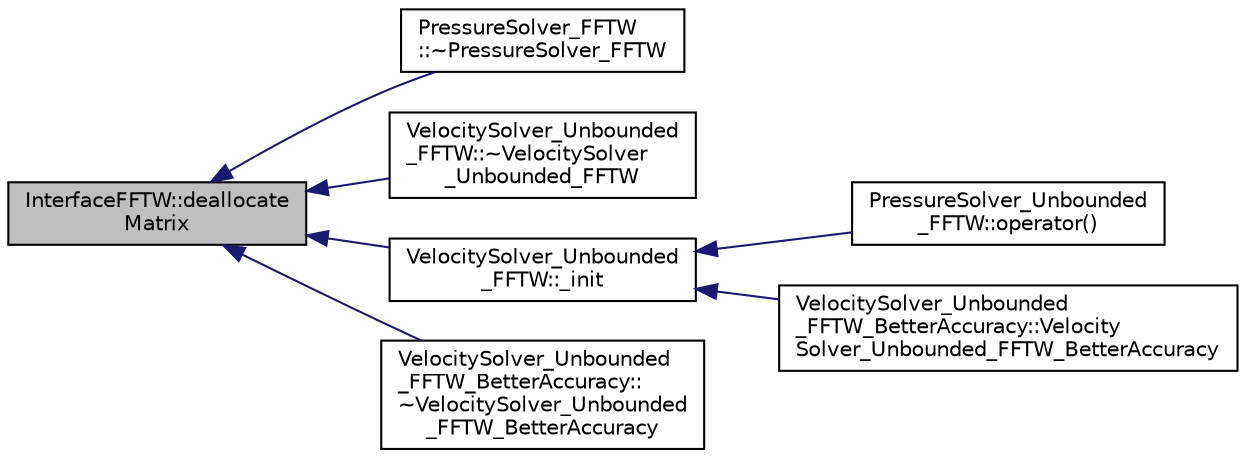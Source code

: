 digraph "InterfaceFFTW::deallocateMatrix"
{
  edge [fontname="Helvetica",fontsize="10",labelfontname="Helvetica",labelfontsize="10"];
  node [fontname="Helvetica",fontsize="10",shape=record];
  rankdir="LR";
  Node1 [label="InterfaceFFTW::deallocate\lMatrix",height=0.2,width=0.4,color="black", fillcolor="grey75", style="filled", fontcolor="black"];
  Node1 -> Node2 [dir="back",color="midnightblue",fontsize="10",style="solid",fontname="Helvetica"];
  Node2 [label="PressureSolver_FFTW\l::~PressureSolver_FFTW",height=0.2,width=0.4,color="black", fillcolor="white", style="filled",URL="$class_pressure_solver___f_f_t_w.html#ab241e86be401eb5471d610f39c3a7a74"];
  Node1 -> Node3 [dir="back",color="midnightblue",fontsize="10",style="solid",fontname="Helvetica"];
  Node3 [label="VelocitySolver_Unbounded\l_FFTW::~VelocitySolver\l_Unbounded_FFTW",height=0.2,width=0.4,color="black", fillcolor="white", style="filled",URL="$class_velocity_solver___unbounded___f_f_t_w.html#a0a5e8585f426b49c9cb189bd28173e6f"];
  Node1 -> Node4 [dir="back",color="midnightblue",fontsize="10",style="solid",fontname="Helvetica"];
  Node4 [label="VelocitySolver_Unbounded\l_FFTW::_init",height=0.2,width=0.4,color="black", fillcolor="white", style="filled",URL="$class_velocity_solver___unbounded___f_f_t_w.html#a438430f0e53d259baa46539c2ba5acbc"];
  Node4 -> Node5 [dir="back",color="midnightblue",fontsize="10",style="solid",fontname="Helvetica"];
  Node5 [label="PressureSolver_Unbounded\l_FFTW::operator()",height=0.2,width=0.4,color="black", fillcolor="white", style="filled",URL="$class_pressure_solver___unbounded___f_f_t_w.html#af38fd881b74dd1d7c8e251156b0eae2c"];
  Node4 -> Node6 [dir="back",color="midnightblue",fontsize="10",style="solid",fontname="Helvetica"];
  Node6 [label="VelocitySolver_Unbounded\l_FFTW_BetterAccuracy::Velocity\lSolver_Unbounded_FFTW_BetterAccuracy",height=0.2,width=0.4,color="black", fillcolor="white", style="filled",URL="$class_velocity_solver___unbounded___f_f_t_w___better_accuracy.html#a83c87183908cd6a75e46c789156db1de"];
  Node1 -> Node7 [dir="back",color="midnightblue",fontsize="10",style="solid",fontname="Helvetica"];
  Node7 [label="VelocitySolver_Unbounded\l_FFTW_BetterAccuracy::\l~VelocitySolver_Unbounded\l_FFTW_BetterAccuracy",height=0.2,width=0.4,color="black", fillcolor="white", style="filled",URL="$class_velocity_solver___unbounded___f_f_t_w___better_accuracy.html#abc43c362d0de7b3b256b1989ff316aa7"];
}
